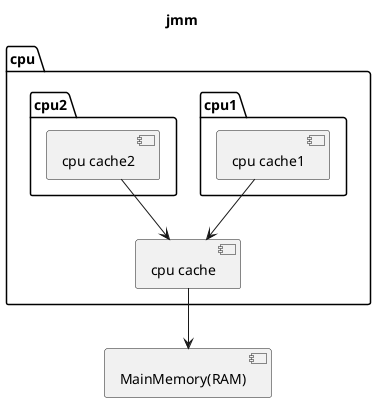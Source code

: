 @startuml
title jmm
package "cpu"{
    package "cpu1" {
        [cpu cache1]
    }
    package "cpu2" {
        [cpu cache2]
    }
    [cpu cache1]-->[cpu cache]
    [cpu cache2]-->[cpu cache]
}
[cpu cache] -->[MainMemory(RAM)]
@enduml




